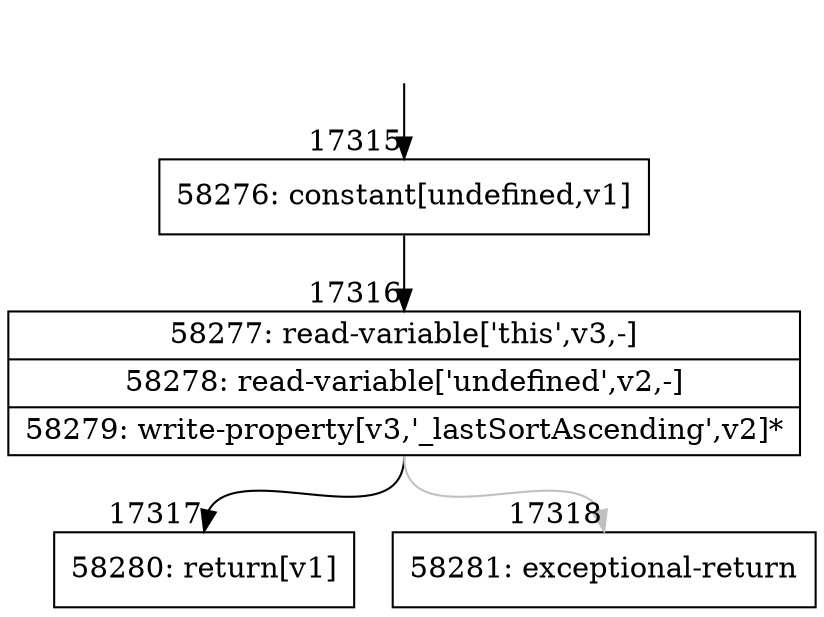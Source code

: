 digraph {
rankdir="TD"
BB_entry1494[shape=none,label=""];
BB_entry1494 -> BB17315 [tailport=s, headport=n, headlabel="    17315"]
BB17315 [shape=record label="{58276: constant[undefined,v1]}" ] 
BB17315 -> BB17316 [tailport=s, headport=n, headlabel="      17316"]
BB17316 [shape=record label="{58277: read-variable['this',v3,-]|58278: read-variable['undefined',v2,-]|58279: write-property[v3,'_lastSortAscending',v2]*}" ] 
BB17316 -> BB17317 [tailport=s, headport=n, headlabel="      17317"]
BB17316 -> BB17318 [tailport=s, headport=n, color=gray, headlabel="      17318"]
BB17317 [shape=record label="{58280: return[v1]}" ] 
BB17318 [shape=record label="{58281: exceptional-return}" ] 
//#$~ 32892
}
